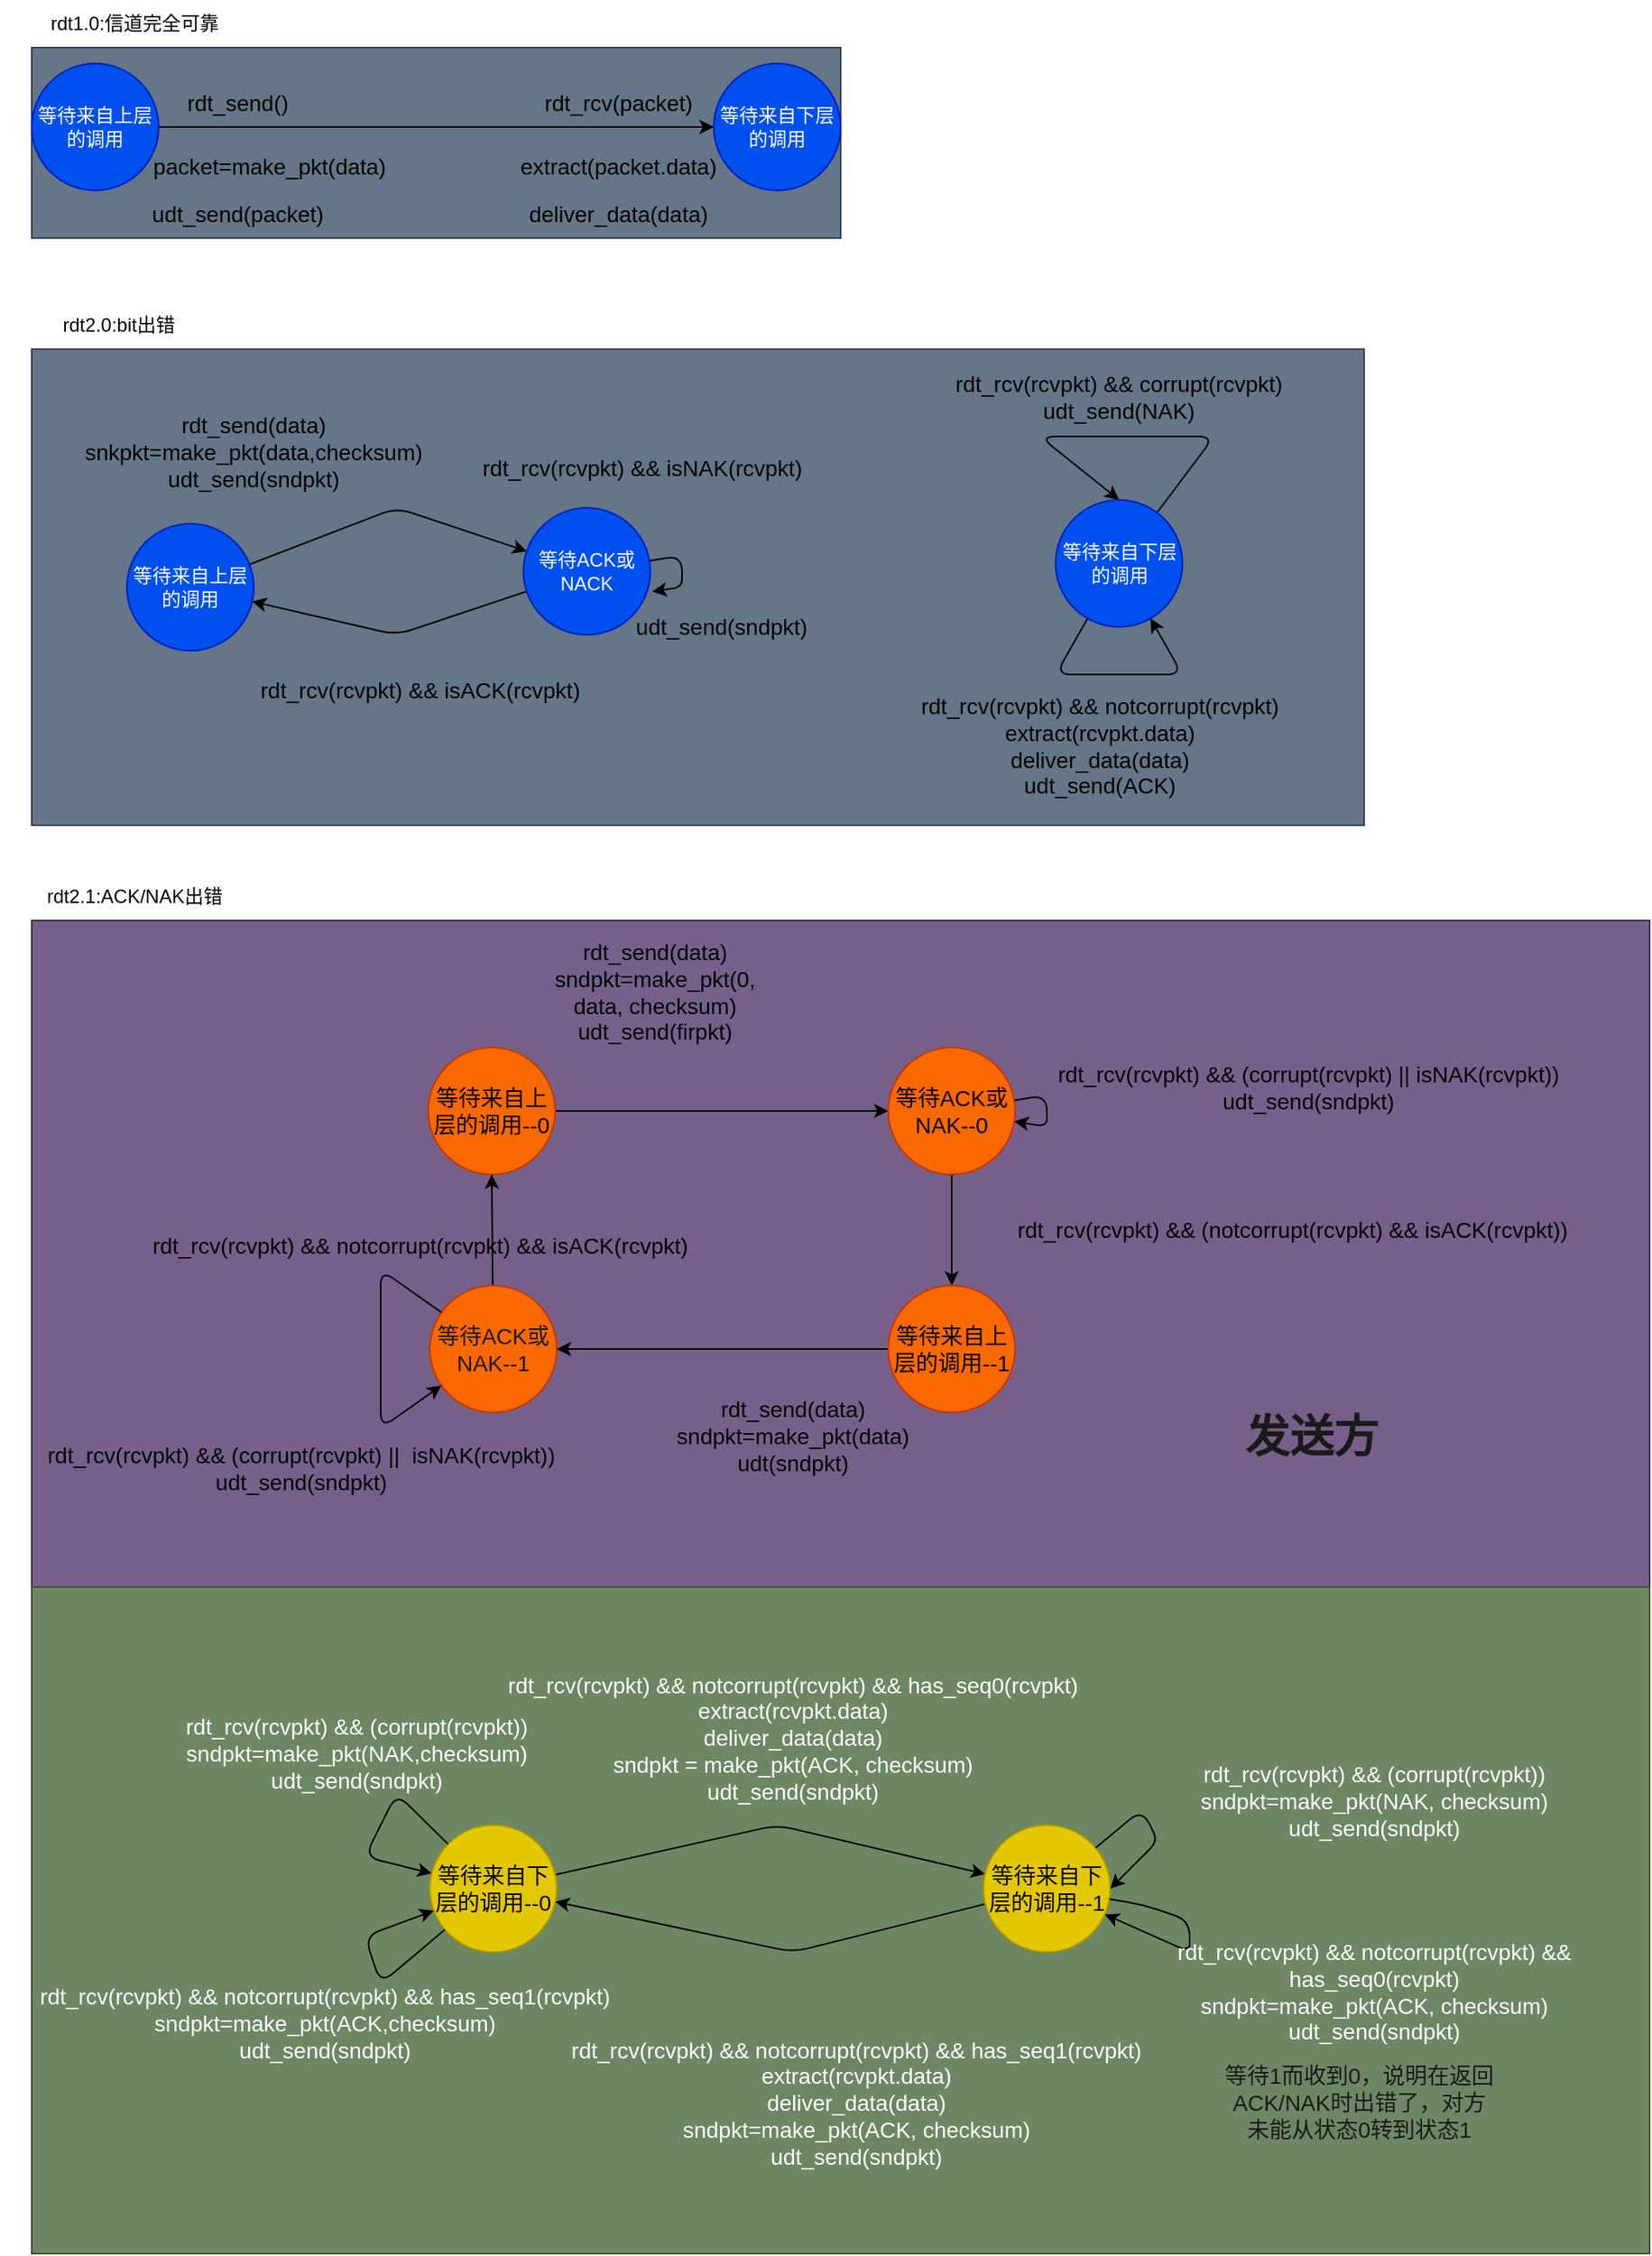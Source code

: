 <mxfile>
    <diagram id="1FoX2q88yo9wFuw350qZ" name="Page-1">
        <mxGraphModel dx="807" dy="1464" grid="1" gridSize="10" guides="1" tooltips="1" connect="1" arrows="1" fold="1" page="1" pageScale="1" pageWidth="827" pageHeight="1169" math="0" shadow="0">
            <root>
                <mxCell id="0"/>
                <mxCell id="1" parent="0"/>
                <mxCell id="65" value="" style="rounded=0;whiteSpace=wrap;html=1;fontSize=14;fillColor=#647687;fontColor=#ffffff;strokeColor=#314354;" vertex="1" parent="1">
                    <mxGeometry x="170" y="850" width="1020" height="840" as="geometry"/>
                </mxCell>
                <mxCell id="67" value="" style="rounded=0;whiteSpace=wrap;html=1;fontSize=14;fontColor=#ffffff;fillColor=#76608a;strokeColor=#432D57;" vertex="1" parent="1">
                    <mxGeometry x="170" y="850" width="1020" height="420" as="geometry"/>
                </mxCell>
                <mxCell id="42" value="" style="rounded=0;whiteSpace=wrap;html=1;fontSize=14;fillColor=#647687;fontColor=#ffffff;strokeColor=#314354;" vertex="1" parent="1">
                    <mxGeometry x="170" y="490" width="840" height="300" as="geometry"/>
                </mxCell>
                <mxCell id="29" style="edgeStyle=none;html=1;" edge="1" parent="1" source="25" target="28">
                    <mxGeometry relative="1" as="geometry">
                        <Array as="points">
                            <mxPoint x="400" y="590"/>
                        </Array>
                    </mxGeometry>
                </mxCell>
                <mxCell id="25" value="等待来自上层的调用" style="ellipse;whiteSpace=wrap;html=1;aspect=fixed;fillColor=#0050ef;strokeColor=#001DBC;fontColor=#ffffff;" vertex="1" parent="1">
                    <mxGeometry x="230" y="600" width="80" height="80" as="geometry"/>
                </mxCell>
                <mxCell id="30" style="edgeStyle=none;html=1;" edge="1" parent="1" source="28" target="25">
                    <mxGeometry relative="1" as="geometry">
                        <Array as="points">
                            <mxPoint x="400" y="670"/>
                        </Array>
                    </mxGeometry>
                </mxCell>
                <mxCell id="33" style="edgeStyle=none;html=1;entryX=1.016;entryY=0.659;entryDx=0;entryDy=0;entryPerimeter=0;" edge="1" parent="1" source="28" target="28">
                    <mxGeometry relative="1" as="geometry">
                        <mxPoint x="540" y="600.0" as="targetPoint"/>
                        <Array as="points">
                            <mxPoint x="510" y="640"/>
                        </Array>
                    </mxGeometry>
                </mxCell>
                <mxCell id="28" value="等待ACK或NACK" style="ellipse;whiteSpace=wrap;html=1;aspect=fixed;fillColor=#0050ef;strokeColor=#001DBC;fontColor=#ffffff;" vertex="1" parent="1">
                    <mxGeometry x="480" y="590" width="80" height="80" as="geometry"/>
                </mxCell>
                <mxCell id="31" value="&lt;font style=&quot;font-size: 14px;&quot;&gt;rdt_send(data)&lt;br&gt;snkpkt=make_pkt(data,checksum)&lt;br&gt;udt_send(sndpkt)&lt;br&gt;&lt;/font&gt;" style="text;html=1;strokeColor=none;fillColor=none;align=center;verticalAlign=middle;whiteSpace=wrap;rounded=0;" vertex="1" parent="1">
                    <mxGeometry x="280" y="540" width="60" height="30" as="geometry"/>
                </mxCell>
                <mxCell id="32" value="&lt;font style=&quot;font-size: 14px;&quot;&gt;rdt_rcv(rcvpkt) &amp;amp;&amp;amp; isACK(rcvpkt)&lt;br&gt;&lt;/font&gt;" style="text;html=1;strokeColor=none;fillColor=none;align=center;verticalAlign=middle;whiteSpace=wrap;rounded=0;" vertex="1" parent="1">
                    <mxGeometry x="300" y="690" width="230" height="30" as="geometry"/>
                </mxCell>
                <mxCell id="36" value="&lt;font style=&quot;font-size: 14px;&quot;&gt;rdt_rcv(rcvpkt) &amp;amp;&amp;amp; isNAK(rcvpkt)&lt;br&gt;&lt;/font&gt;" style="text;html=1;strokeColor=none;fillColor=none;align=center;verticalAlign=middle;whiteSpace=wrap;rounded=0;" vertex="1" parent="1">
                    <mxGeometry x="440" y="550" width="230" height="30" as="geometry"/>
                </mxCell>
                <mxCell id="37" value="&lt;font style=&quot;font-size: 14px;&quot;&gt;udt_send(sndpkt)&lt;br&gt;&lt;/font&gt;" style="text;html=1;strokeColor=none;fillColor=none;align=center;verticalAlign=middle;whiteSpace=wrap;rounded=0;" vertex="1" parent="1">
                    <mxGeometry x="490" y="650" width="230" height="30" as="geometry"/>
                </mxCell>
                <mxCell id="43" value="" style="group" vertex="1" connectable="0" parent="1">
                    <mxGeometry x="170" y="270" width="510" height="150" as="geometry"/>
                </mxCell>
                <mxCell id="2" value="" style="rounded=0;whiteSpace=wrap;html=1;fontSize=14;fillColor=#647687;fontColor=#ffffff;strokeColor=#314354;" vertex="1" parent="43">
                    <mxGeometry y="30" width="510" height="120" as="geometry"/>
                </mxCell>
                <mxCell id="3" value="等待来自上层的调用" style="ellipse;whiteSpace=wrap;html=1;aspect=fixed;fillColor=#0050ef;strokeColor=#001DBC;fontColor=#ffffff;" vertex="1" parent="43">
                    <mxGeometry y="40" width="80" height="80" as="geometry"/>
                </mxCell>
                <mxCell id="4" value="等待来自下层的调用" style="ellipse;whiteSpace=wrap;html=1;aspect=fixed;fillColor=#0050ef;fontColor=#ffffff;strokeColor=#001DBC;" vertex="1" parent="43">
                    <mxGeometry x="430" y="40" width="80" height="80" as="geometry"/>
                </mxCell>
                <mxCell id="5" value="" style="endArrow=classic;html=1;exitX=1;exitY=0.5;exitDx=0;exitDy=0;entryX=0;entryY=0.5;entryDx=0;entryDy=0;" edge="1" parent="43" source="3" target="4">
                    <mxGeometry width="50" height="50" relative="1" as="geometry">
                        <mxPoint x="190" y="-20" as="sourcePoint"/>
                        <mxPoint x="240" y="-70" as="targetPoint"/>
                    </mxGeometry>
                </mxCell>
                <mxCell id="6" value="&lt;font style=&quot;font-size: 14px;&quot;&gt;rdt_send()&lt;/font&gt;" style="text;html=1;strokeColor=none;fillColor=none;align=center;verticalAlign=middle;whiteSpace=wrap;rounded=0;" vertex="1" parent="43">
                    <mxGeometry x="100" y="50" width="60" height="30" as="geometry"/>
                </mxCell>
                <mxCell id="7" value="&lt;font style=&quot;font-size: 14px;&quot;&gt;packet=make_pkt(data)&lt;/font&gt;" style="text;html=1;strokeColor=none;fillColor=none;align=center;verticalAlign=middle;whiteSpace=wrap;rounded=0;" vertex="1" parent="43">
                    <mxGeometry x="120" y="90" width="60" height="30" as="geometry"/>
                </mxCell>
                <mxCell id="8" value="&lt;font style=&quot;font-size: 14px;&quot;&gt;udt_send(packet)&lt;/font&gt;" style="text;html=1;strokeColor=none;fillColor=none;align=center;verticalAlign=middle;whiteSpace=wrap;rounded=0;" vertex="1" parent="43">
                    <mxGeometry x="100" y="120" width="60" height="30" as="geometry"/>
                </mxCell>
                <mxCell id="9" value="&lt;font style=&quot;font-size: 14px;&quot;&gt;rdt_rcv(packet)&lt;/font&gt;" style="text;html=1;strokeColor=none;fillColor=none;align=center;verticalAlign=middle;whiteSpace=wrap;rounded=0;" vertex="1" parent="43">
                    <mxGeometry x="340" y="50" width="60" height="30" as="geometry"/>
                </mxCell>
                <mxCell id="10" value="&lt;font style=&quot;font-size: 14px;&quot;&gt;extract(packet.data)&lt;/font&gt;" style="text;html=1;strokeColor=none;fillColor=none;align=center;verticalAlign=middle;whiteSpace=wrap;rounded=0;" vertex="1" parent="43">
                    <mxGeometry x="340" y="90" width="60" height="30" as="geometry"/>
                </mxCell>
                <mxCell id="11" value="&lt;font style=&quot;font-size: 14px;&quot;&gt;deliver_data(data)&lt;/font&gt;" style="text;html=1;strokeColor=none;fillColor=none;align=center;verticalAlign=middle;whiteSpace=wrap;rounded=0;" vertex="1" parent="43">
                    <mxGeometry x="340" y="120" width="60" height="30" as="geometry"/>
                </mxCell>
                <mxCell id="12" value="rdt1.0:信道完全可靠" style="text;html=1;strokeColor=none;fillColor=none;align=center;verticalAlign=middle;whiteSpace=wrap;rounded=0;" vertex="1" parent="43">
                    <mxGeometry width="130" height="30" as="geometry"/>
                </mxCell>
                <mxCell id="45" value="rdt2.0:bit出错" style="text;html=1;strokeColor=none;fillColor=none;align=center;verticalAlign=middle;whiteSpace=wrap;rounded=0;" vertex="1" parent="1">
                    <mxGeometry x="170" y="460" width="110" height="30" as="geometry"/>
                </mxCell>
                <mxCell id="46" value="" style="group" vertex="1" connectable="0" parent="1">
                    <mxGeometry x="720" y="505" width="258" height="250" as="geometry"/>
                </mxCell>
                <mxCell id="38" style="edgeStyle=none;html=1;entryX=0.5;entryY=0;entryDx=0;entryDy=0;" edge="1" parent="46" source="27" target="27">
                    <mxGeometry relative="1" as="geometry">
                        <mxPoint x="-14.5" y="60.0" as="targetPoint"/>
                        <Array as="points">
                            <mxPoint x="195.5" y="40"/>
                            <mxPoint x="85.5" y="40"/>
                        </Array>
                    </mxGeometry>
                </mxCell>
                <mxCell id="40" style="edgeStyle=none;html=1;fontSize=14;" edge="1" parent="46" source="27" target="27">
                    <mxGeometry relative="1" as="geometry">
                        <mxPoint x="105.5" y="210.0" as="targetPoint"/>
                        <Array as="points">
                            <mxPoint x="175.5" y="190"/>
                        </Array>
                    </mxGeometry>
                </mxCell>
                <mxCell id="27" value="等待来自下层的调用" style="ellipse;whiteSpace=wrap;html=1;aspect=fixed;fillColor=#0050ef;fontColor=#ffffff;strokeColor=#001DBC;" vertex="1" parent="46">
                    <mxGeometry x="95.5" y="80" width="80" height="80" as="geometry"/>
                </mxCell>
                <mxCell id="39" value="&lt;font style=&quot;font-size: 14px;&quot;&gt;rdt_rcv(rcvpkt) &amp;amp;&amp;amp; corrupt(rcvpkt)&lt;br&gt;udt_send(NAK)&lt;/font&gt;" style="text;html=1;strokeColor=none;fillColor=none;align=center;verticalAlign=middle;whiteSpace=wrap;rounded=0;" vertex="1" parent="46">
                    <mxGeometry x="13" width="245" height="30" as="geometry"/>
                </mxCell>
                <mxCell id="41" value="rdt_rcv(rcvpkt) &amp;amp;&amp;amp; notcorrupt(rcvpkt)&lt;br&gt;extract(rcvpkt.data)&lt;br&gt;deliver_data(data)&lt;br&gt;udt_send(ACK)" style="text;html=1;strokeColor=none;fillColor=none;align=center;verticalAlign=middle;whiteSpace=wrap;rounded=0;fontSize=14;" vertex="1" parent="46">
                    <mxGeometry y="220" width="247" height="30" as="geometry"/>
                </mxCell>
                <mxCell id="52" style="edgeStyle=none;html=1;entryX=0;entryY=0.5;entryDx=0;entryDy=0;fontSize=14;" edge="1" parent="1" source="48" target="49">
                    <mxGeometry relative="1" as="geometry"/>
                </mxCell>
                <mxCell id="48" value="等待来自上层的调用--0" style="ellipse;whiteSpace=wrap;html=1;aspect=fixed;fontSize=14;fillColor=#fa6800;fontColor=#000000;strokeColor=#C73500;" vertex="1" parent="1">
                    <mxGeometry x="420" y="930" width="80" height="80" as="geometry"/>
                </mxCell>
                <mxCell id="53" style="edgeStyle=none;html=1;entryX=0.5;entryY=0;entryDx=0;entryDy=0;fontSize=14;" edge="1" parent="1" source="49" target="51">
                    <mxGeometry relative="1" as="geometry"/>
                </mxCell>
                <mxCell id="49" value="等待ACK或NAK--0" style="ellipse;whiteSpace=wrap;html=1;aspect=fixed;fontSize=14;fillColor=#fa6800;fontColor=#000000;strokeColor=#C73500;" vertex="1" parent="1">
                    <mxGeometry x="710" y="930" width="80" height="80" as="geometry"/>
                </mxCell>
                <mxCell id="55" style="edgeStyle=none;html=1;entryX=0.5;entryY=1;entryDx=0;entryDy=0;fontSize=14;" edge="1" parent="1" source="50" target="48">
                    <mxGeometry relative="1" as="geometry"/>
                </mxCell>
                <mxCell id="50" value="&lt;font color=&quot;#1a1a1a&quot;&gt;等待ACK或NAK--1&lt;/font&gt;" style="ellipse;whiteSpace=wrap;html=1;aspect=fixed;fontSize=14;fillColor=#fa6800;fontColor=#000000;strokeColor=#C73500;" vertex="1" parent="1">
                    <mxGeometry x="421" y="1080" width="80" height="80" as="geometry"/>
                </mxCell>
                <mxCell id="54" style="edgeStyle=none;html=1;entryX=1;entryY=0.5;entryDx=0;entryDy=0;fontSize=14;" edge="1" parent="1" source="51" target="50">
                    <mxGeometry relative="1" as="geometry"/>
                </mxCell>
                <mxCell id="51" value="等待来自上层的调用--1" style="ellipse;whiteSpace=wrap;html=1;aspect=fixed;fontSize=14;fillColor=#fa6800;fontColor=#000000;strokeColor=#C73500;" vertex="1" parent="1">
                    <mxGeometry x="710" y="1080" width="80" height="80" as="geometry"/>
                </mxCell>
                <mxCell id="56" style="edgeStyle=none;html=1;fontSize=14;" edge="1" parent="1" source="49" target="49">
                    <mxGeometry relative="1" as="geometry"/>
                </mxCell>
                <mxCell id="57" style="edgeStyle=none;html=1;fontSize=14;" edge="1" parent="1" source="50" target="50">
                    <mxGeometry relative="1" as="geometry">
                        <Array as="points">
                            <mxPoint x="390" y="1170"/>
                        </Array>
                    </mxGeometry>
                </mxCell>
                <mxCell id="58" value="rdt_send(data)&lt;br&gt;sndpkt=make_pkt(0, data, checksum)&lt;br&gt;udt_send(firpkt)" style="text;html=1;strokeColor=none;fillColor=none;align=center;verticalAlign=middle;whiteSpace=wrap;rounded=0;fontSize=14;" vertex="1" parent="1">
                    <mxGeometry x="533" y="880" width="60" height="30" as="geometry"/>
                </mxCell>
                <mxCell id="59" value="rdt_rcv(rcvpkt) &amp;amp;&amp;amp; (corrupt(rcvpkt) || isNAK(rcvpkt))&lt;br&gt;udt_send(sndpkt)" style="text;html=1;strokeColor=none;fillColor=none;align=center;verticalAlign=middle;whiteSpace=wrap;rounded=0;fontSize=14;" vertex="1" parent="1">
                    <mxGeometry x="800" y="940" width="350" height="30" as="geometry"/>
                </mxCell>
                <mxCell id="60" value="rdt_rcv(rcvpkt) &amp;amp;&amp;amp; (notcorrupt(rcvpkt) &amp;amp;&amp;amp; isACK(rcvpkt))" style="text;html=1;strokeColor=none;fillColor=none;align=center;verticalAlign=middle;whiteSpace=wrap;rounded=0;fontSize=14;" vertex="1" parent="1">
                    <mxGeometry x="790" y="1030" width="350" height="30" as="geometry"/>
                </mxCell>
                <mxCell id="61" value="rdt_send(data)&lt;br&gt;sndpkt=make_pkt(data)&lt;br&gt;udt(sndpkt)" style="text;html=1;strokeColor=none;fillColor=none;align=center;verticalAlign=middle;whiteSpace=wrap;rounded=0;fontSize=14;" vertex="1" parent="1">
                    <mxGeometry x="620" y="1160" width="60" height="30" as="geometry"/>
                </mxCell>
                <mxCell id="63" value="rdt_rcv(rcvpkt) &amp;amp;&amp;amp; (corrupt(rcvpkt) ||&amp;nbsp; isNAK(rcvpkt))&lt;br&gt;udt_send(sndpkt)" style="text;html=1;strokeColor=none;fillColor=none;align=center;verticalAlign=middle;whiteSpace=wrap;rounded=0;fontSize=14;" vertex="1" parent="1">
                    <mxGeometry x="170" y="1180" width="340" height="30" as="geometry"/>
                </mxCell>
                <mxCell id="64" value="rdt_rcv(rcvpkt) &amp;amp;&amp;amp; notcorrupt(rcvpkt) &amp;amp;&amp;amp; isACK(rcvpkt)" style="text;html=1;strokeColor=none;fillColor=none;align=center;verticalAlign=middle;whiteSpace=wrap;rounded=0;fontSize=14;" vertex="1" parent="1">
                    <mxGeometry x="240" y="1040" width="350" height="30" as="geometry"/>
                </mxCell>
                <mxCell id="66" value="rdt2.1:ACK/NAK出错" style="text;html=1;strokeColor=none;fillColor=none;align=center;verticalAlign=middle;whiteSpace=wrap;rounded=0;" vertex="1" parent="1">
                    <mxGeometry x="170" y="820" width="130" height="30" as="geometry"/>
                </mxCell>
                <mxCell id="68" value="&lt;h1&gt;发送方&lt;/h1&gt;" style="text;html=1;strokeColor=none;fillColor=none;spacing=5;spacingTop=-20;whiteSpace=wrap;overflow=hidden;rounded=0;fontSize=14;fontColor=#1A1A1A;" vertex="1" parent="1">
                    <mxGeometry x="930" y="1150" width="110" height="40" as="geometry"/>
                </mxCell>
                <mxCell id="69" value="" style="rounded=0;whiteSpace=wrap;html=1;fontSize=14;fontColor=#ffffff;fillColor=#6d8764;strokeColor=#3A5431;" vertex="1" parent="1">
                    <mxGeometry x="170" y="1270" width="1020" height="420" as="geometry"/>
                </mxCell>
                <mxCell id="75" style="edgeStyle=none;html=1;fontSize=14;fontColor=#1A1A1A;" edge="1" parent="1" source="70" target="71">
                    <mxGeometry relative="1" as="geometry">
                        <Array as="points">
                            <mxPoint x="640" y="1420"/>
                        </Array>
                    </mxGeometry>
                </mxCell>
                <mxCell id="70" value="等待来自下层的调用--0" style="ellipse;whiteSpace=wrap;html=1;aspect=fixed;fontSize=14;fontColor=#000000;fillColor=#e3c800;strokeColor=#B09500;" vertex="1" parent="1">
                    <mxGeometry x="421" y="1420" width="80" height="80" as="geometry"/>
                </mxCell>
                <mxCell id="77" style="edgeStyle=none;html=1;fontSize=14;fontColor=#1A1A1A;" edge="1" parent="1" source="71" target="70">
                    <mxGeometry relative="1" as="geometry">
                        <Array as="points">
                            <mxPoint x="650" y="1500"/>
                        </Array>
                    </mxGeometry>
                </mxCell>
                <mxCell id="71" value="等待来自下层的调用--1" style="ellipse;whiteSpace=wrap;html=1;aspect=fixed;fontSize=14;fontColor=#000000;fillColor=#e3c800;strokeColor=#B09500;" vertex="1" parent="1">
                    <mxGeometry x="770" y="1420" width="80" height="80" as="geometry"/>
                </mxCell>
                <mxCell id="73" style="edgeStyle=none;html=1;fontSize=14;fontColor=#1A1A1A;" edge="1" parent="1" source="70" target="70">
                    <mxGeometry relative="1" as="geometry">
                        <Array as="points">
                            <mxPoint x="400" y="1400"/>
                            <mxPoint x="380" y="1440"/>
                        </Array>
                    </mxGeometry>
                </mxCell>
                <mxCell id="74" style="edgeStyle=none;html=1;fontSize=14;fontColor=#1A1A1A;" edge="1" parent="1" source="70" target="70">
                    <mxGeometry relative="1" as="geometry">
                        <Array as="points">
                            <mxPoint x="390" y="1520"/>
                            <mxPoint x="380" y="1490"/>
                        </Array>
                    </mxGeometry>
                </mxCell>
                <mxCell id="80" value="&lt;font color=&quot;#ffffff&quot;&gt;rdt_rcv(rcvpkt) &amp;amp;&amp;amp; (corrupt(rcvpkt))&lt;br&gt;sndpkt=make_pkt(NAK,checksum)&lt;br&gt;udt_send(sndpkt)&lt;br&gt;&lt;/font&gt;" style="text;html=1;strokeColor=none;fillColor=none;align=center;verticalAlign=middle;whiteSpace=wrap;rounded=0;fontSize=14;fontColor=#1A1A1A;" vertex="1" parent="1">
                    <mxGeometry x="240" y="1360" width="270" height="30" as="geometry"/>
                </mxCell>
                <mxCell id="81" value="&lt;font color=&quot;#ffffff&quot;&gt;rdt_rcv(rcvpkt) &amp;amp;&amp;amp; notcorrupt(rcvpkt) &amp;amp;&amp;amp; has_seq1(rcvpkt)&lt;br&gt;sndpkt=make_pkt(ACK,checksum)&lt;br&gt;udt_send(sndpkt)&lt;br&gt;&lt;/font&gt;" style="text;html=1;strokeColor=none;fillColor=none;align=center;verticalAlign=middle;whiteSpace=wrap;rounded=0;fontSize=14;fontColor=#1A1A1A;" vertex="1" parent="1">
                    <mxGeometry x="150" y="1530" width="410" height="30" as="geometry"/>
                </mxCell>
                <mxCell id="82" value="rdt_rcv(rcvpkt) &amp;amp;&amp;amp; notcorrupt(rcvpkt) &amp;amp;&amp;amp; has_seq0(rcvpkt)&lt;br&gt;extract(rcvpkt.data)&lt;br&gt;deliver_data(data)&lt;br&gt;sndpkt = make_pkt(ACK, checksum)&lt;br&gt;udt_send(sndpkt)" style="text;html=1;strokeColor=none;fillColor=none;align=center;verticalAlign=middle;whiteSpace=wrap;rounded=0;fontSize=14;fontColor=#FFFFFF;" vertex="1" parent="1">
                    <mxGeometry x="440" y="1350" width="420" height="30" as="geometry"/>
                </mxCell>
                <mxCell id="83" style="edgeStyle=none;html=1;entryX=1;entryY=0.5;entryDx=0;entryDy=0;fontSize=14;fontColor=#FFFFFF;" edge="1" parent="1" source="71" target="71">
                    <mxGeometry relative="1" as="geometry">
                        <Array as="points">
                            <mxPoint x="870" y="1410"/>
                            <mxPoint x="880" y="1430"/>
                            <mxPoint x="870" y="1440"/>
                        </Array>
                    </mxGeometry>
                </mxCell>
                <mxCell id="84" style="edgeStyle=none;html=1;fontSize=14;fontColor=#FFFFFF;" edge="1" parent="1" source="71" target="71">
                    <mxGeometry relative="1" as="geometry">
                        <Array as="points">
                            <mxPoint x="870" y="1470"/>
                            <mxPoint x="900" y="1480"/>
                            <mxPoint x="900" y="1500"/>
                        </Array>
                    </mxGeometry>
                </mxCell>
                <mxCell id="85" value="rdt_rcv(rcvpkt) &amp;amp;&amp;amp; (corrupt(rcvpkt))&lt;br&gt;sndpkt=make_pkt(NAK, checksum)&lt;br&gt;udt_send(sndpkt)" style="text;html=1;strokeColor=none;fillColor=none;align=center;verticalAlign=middle;whiteSpace=wrap;rounded=0;fontSize=14;fontColor=#FFFFFF;" vertex="1" parent="1">
                    <mxGeometry x="870" y="1390" width="293" height="30" as="geometry"/>
                </mxCell>
                <mxCell id="86" value="rdt_rcv(rcvpkt) &amp;amp;&amp;amp; notcorrupt(rcvpkt) &amp;amp;&amp;amp; has_seq0(rcvpkt)&lt;br&gt;sndpkt=make_pkt(ACK, checksum)&lt;br&gt;udt_send(sndpkt)" style="text;html=1;strokeColor=none;fillColor=none;align=center;verticalAlign=middle;whiteSpace=wrap;rounded=0;fontSize=14;fontColor=#FFFFFF;" vertex="1" parent="1">
                    <mxGeometry x="870" y="1510" width="293" height="30" as="geometry"/>
                </mxCell>
                <mxCell id="87" value="rdt_rcv(rcvpkt) &amp;amp;&amp;amp; notcorrupt(rcvpkt) &amp;amp;&amp;amp; has_seq1(rcvpkt)&lt;br&gt;extract(rcvpkt.data)&lt;br&gt;deliver_data(data)&lt;br&gt;sndpkt=make_pkt(ACK, checksum)&lt;br&gt;udt_send(sndpkt)" style="text;html=1;strokeColor=none;fillColor=none;align=center;verticalAlign=middle;whiteSpace=wrap;rounded=0;fontSize=14;fontColor=#FFFFFF;" vertex="1" parent="1">
                    <mxGeometry x="460" y="1580" width="460" height="30" as="geometry"/>
                </mxCell>
                <mxCell id="88" value="&lt;font color=&quot;#1a1a1a&quot;&gt;等待1而收到0，说明在返回ACK/NAK时出错了，对方未能从状态0转到状态1&lt;/font&gt;" style="text;html=1;strokeColor=none;fillColor=none;align=center;verticalAlign=middle;whiteSpace=wrap;rounded=0;fontSize=14;fontColor=#FFFFFF;" vertex="1" parent="1">
                    <mxGeometry x="920" y="1580" width="173.5" height="30" as="geometry"/>
                </mxCell>
            </root>
        </mxGraphModel>
    </diagram>
</mxfile>